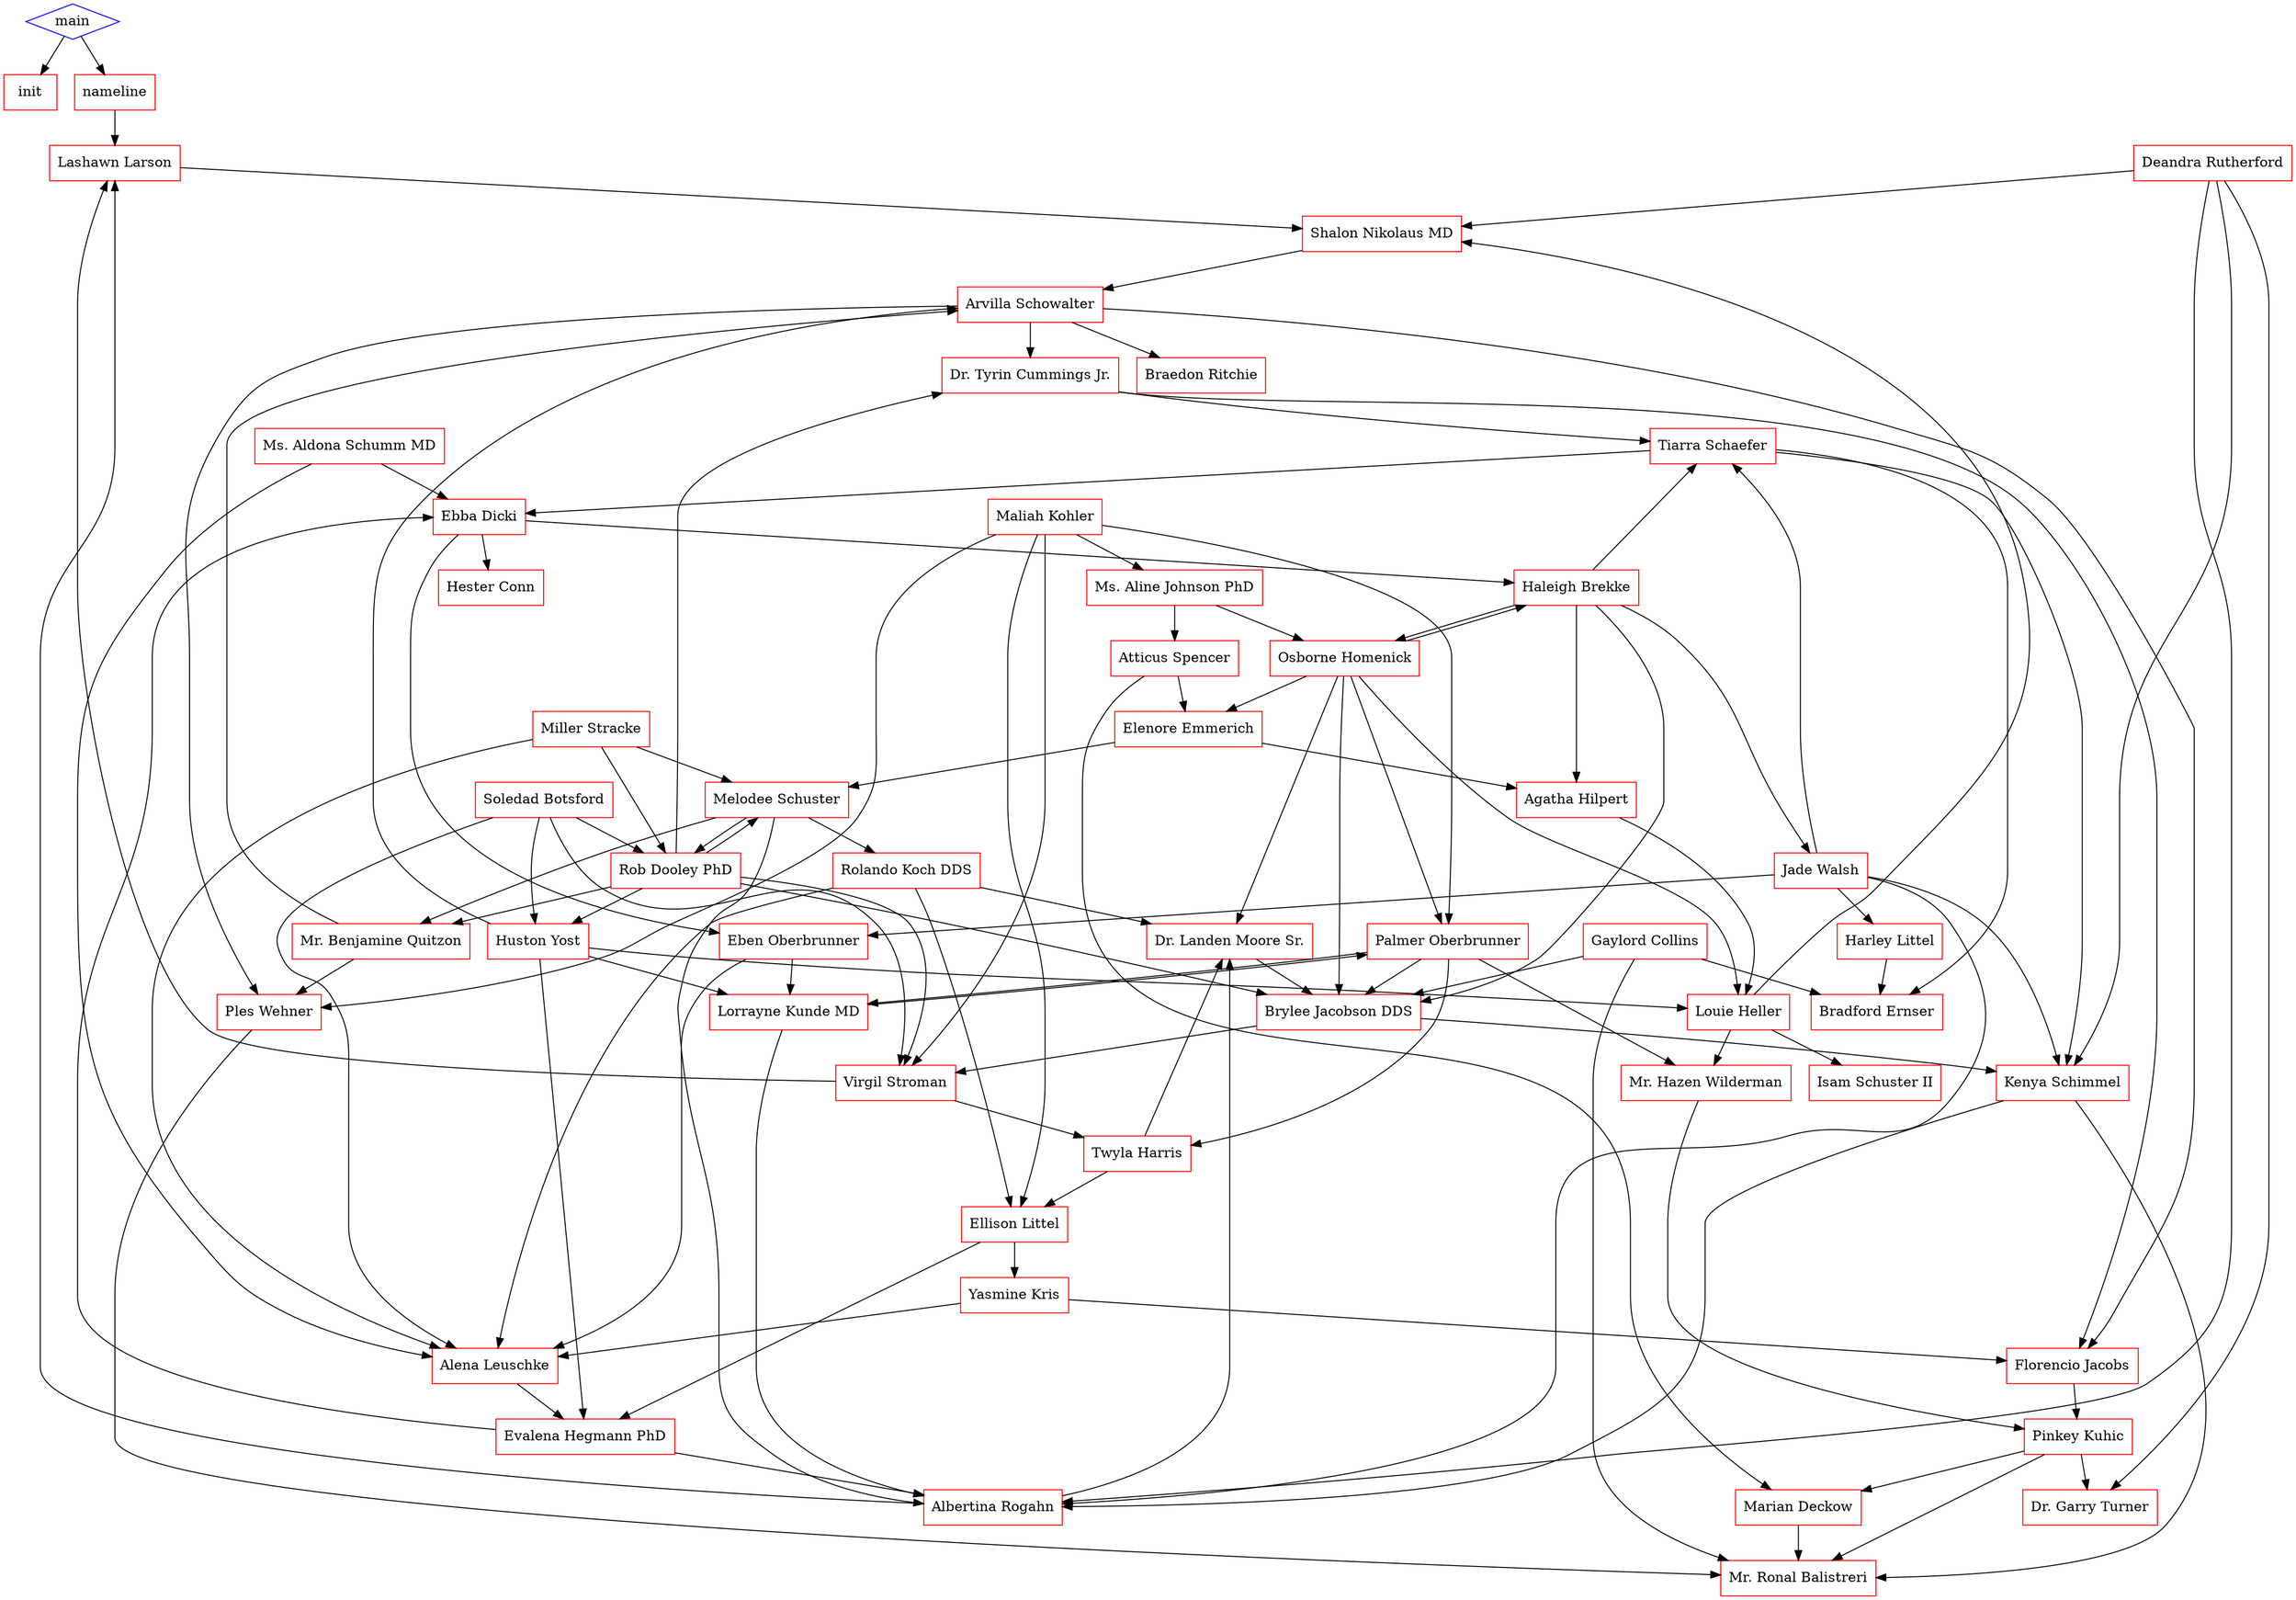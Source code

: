 digraph main{
    node[shape=box,color=red]
    main[shape=diamond,color=blue]
    
    main -> init

    main -> nameline
    nameline ->"Lashawn Larson"
    //generated
         "Lashawn Larson" -> "Shalon Nikolaus MD" 
    //the 0--48 
     "Albertina Rogahn" -> "Lashawn Larson" 
    //the 1--0 
     "Albertina Rogahn" -> "Dr. Landen Moore Sr." 
    //the 1--14 
     "Tiarra Schaefer" -> "Ebba Dicki" 
    //the 2--8 
     "Tiarra Schaefer" -> "Bradford Ernser" 
    //the 2--18 
     "Tiarra Schaefer" -> "Kenya Schimmel" 
    //the 2--31 
     "Miller Stracke" -> "Melodee Schuster" 
    //the 3--23 
     "Miller Stracke" -> "Rob Dooley PhD" 
    //the 3--24 
     "Miller Stracke" -> "Alena Leuschke" 
    //the 3--43 
     "Evalena Hegmann PhD" -> "Albertina Rogahn" 
    //the 4--1 
     "Evalena Hegmann PhD" -> "Ebba Dicki" 
    //the 4--8 
     "Ms. Aldona Schumm MD" -> "Ebba Dicki" 
    //the 5--8 
     "Ms. Aldona Schumm MD" -> "Alena Leuschke" 
    //the 5--43 
     "Palmer Oberbrunner" -> "Twyla Harris" 
    //the 6--15 
     "Palmer Oberbrunner" -> "Brylee Jacobson DDS" 
    //the 6--16 
     "Palmer Oberbrunner" -> "Mr. Hazen Wilderman" 
    //the 6--25 
     "Palmer Oberbrunner" -> "Lorrayne Kunde MD" 
    //the 6--29 
     "Florencio Jacobs" -> "Pinkey Kuhic" 
    //the 7--33 
     "Ebba Dicki" -> "Haleigh Brekke" 
    //the 8--9 
     "Ebba Dicki" -> "Hester Conn" 
    //the 8--17 
     "Ebba Dicki" -> "Eben Oberbrunner" 
    //the 8--34 
     "Haleigh Brekke" -> "Tiarra Schaefer" 
    //the 9--2 
     "Haleigh Brekke" -> "Jade Walsh" 
    //the 9--10 
     "Haleigh Brekke" -> "Brylee Jacobson DDS" 
    //the 9--16 
     "Haleigh Brekke" -> "Agatha Hilpert" 
    //the 9--32 
     "Haleigh Brekke" -> "Osborne Homenick" 
    //the 9--36 
     "Jade Walsh" -> "Albertina Rogahn" 
    //the 10--1 
     "Jade Walsh" -> "Tiarra Schaefer" 
    //the 10--2 
     "Jade Walsh" -> "Harley Littel" 
    //the 10--28 
     "Jade Walsh" -> "Kenya Schimmel" 
    //the 10--31 
     "Jade Walsh" -> "Eben Oberbrunner" 
    //the 10--34 
     "Arvilla Schowalter" -> "Florencio Jacobs" 
    //the 11--7 
     "Arvilla Schowalter" -> "Braedon Ritchie" 
    //the 11--27 
     "Arvilla Schowalter" -> "Dr. Tyrin Cummings Jr." 
    //the 11--39 
     "Arvilla Schowalter" -> "Ples Wehner" 
    //the 11--49 
     "Huston Yost" -> "Evalena Hegmann PhD" 
    //the 12--4 
     "Huston Yost" -> "Arvilla Schowalter" 
    //the 12--11 
     "Huston Yost" -> "Lorrayne Kunde MD" 
    //the 12--29 
     "Huston Yost" -> "Louie Heller" 
    //the 12--44 
     "Soledad Botsford" -> "Huston Yost" 
    //the 13--12 
     "Soledad Botsford" -> "Virgil Stroman" 
    //the 13--22 
     "Soledad Botsford" -> "Rob Dooley PhD" 
    //the 13--24 
     "Soledad Botsford" -> "Alena Leuschke" 
    //the 13--43 
     "Dr. Landen Moore Sr." -> "Brylee Jacobson DDS" 
    //the 14--16 
     "Twyla Harris" -> "Dr. Landen Moore Sr." 
    //the 15--14 
     "Twyla Harris" -> "Ellison Littel" 
    //the 15--21 
     "Brylee Jacobson DDS" -> "Virgil Stroman" 
    //the 16--22 
     "Brylee Jacobson DDS" -> "Kenya Schimmel" 
    //the 16--31 
     "Ms. Aline Johnson PhD" -> "Osborne Homenick" 
    //the 19--36 
     "Ms. Aline Johnson PhD" -> "Atticus Spencer" 
    //the 19--47 
     "Gaylord Collins" -> "Brylee Jacobson DDS" 
    //the 20--16 
     "Gaylord Collins" -> "Bradford Ernser" 
    //the 20--18 
     "Gaylord Collins" -> "Mr. Ronal Balistreri" 
    //the 20--35 
     "Ellison Littel" -> "Evalena Hegmann PhD" 
    //the 21--4 
     "Ellison Littel" -> "Yasmine Kris" 
    //the 21--42 
     "Virgil Stroman" -> "Lashawn Larson" 
    //the 22--0 
     "Virgil Stroman" -> "Twyla Harris" 
    //the 22--15 
     "Melodee Schuster" -> "Albertina Rogahn" 
    //the 23--1 
     "Melodee Schuster" -> "Rob Dooley PhD" 
    //the 23--24 
     "Melodee Schuster" -> "Mr. Benjamine Quitzon" 
    //the 23--30 
     "Melodee Schuster" -> "Rolando Koch DDS" 
    //the 23--37 
     "Rob Dooley PhD" -> "Huston Yost" 
    //the 24--12 
     "Rob Dooley PhD" -> "Brylee Jacobson DDS" 
    //the 24--16 
     "Rob Dooley PhD" -> "Virgil Stroman" 
    //the 24--22 
     "Rob Dooley PhD" -> "Melodee Schuster" 
    //the 24--23 
     "Rob Dooley PhD" -> "Mr. Benjamine Quitzon" 
    //the 24--30 
     "Rob Dooley PhD" -> "Dr. Tyrin Cummings Jr." 
    //the 24--39 
     "Mr. Hazen Wilderman" -> "Pinkey Kuhic" 
    //the 25--33 
     "Marian Deckow" -> "Mr. Ronal Balistreri" 
    //the 26--35 
     "Harley Littel" -> "Bradford Ernser" 
    //the 28--18 
     "Lorrayne Kunde MD" -> "Albertina Rogahn" 
    //the 29--1 
     "Lorrayne Kunde MD" -> "Palmer Oberbrunner" 
    //the 29--6 
     "Mr. Benjamine Quitzon" -> "Arvilla Schowalter" 
    //the 30--11 
     "Mr. Benjamine Quitzon" -> "Ples Wehner" 
    //the 30--49 
     "Kenya Schimmel" -> "Albertina Rogahn" 
    //the 31--1 
     "Kenya Schimmel" -> "Mr. Ronal Balistreri" 
    //the 31--35 
     "Agatha Hilpert" -> "Louie Heller" 
    //the 32--44 
     "Pinkey Kuhic" -> "Marian Deckow" 
    //the 33--26 
     "Pinkey Kuhic" -> "Mr. Ronal Balistreri" 
    //the 33--35 
     "Pinkey Kuhic" -> "Dr. Garry Turner" 
    //the 33--38 
     "Eben Oberbrunner" -> "Lorrayne Kunde MD" 
    //the 34--29 
     "Eben Oberbrunner" -> "Alena Leuschke" 
    //the 34--43 
     "Osborne Homenick" -> "Palmer Oberbrunner" 
    //the 36--6 
     "Osborne Homenick" -> "Haleigh Brekke" 
    //the 36--9 
     "Osborne Homenick" -> "Dr. Landen Moore Sr." 
    //the 36--14 
     "Osborne Homenick" -> "Brylee Jacobson DDS" 
    //the 36--16 
     "Osborne Homenick" -> "Elenore Emmerich" 
    //the 36--40 
     "Osborne Homenick" -> "Louie Heller" 
    //the 36--44 
     "Rolando Koch DDS" -> "Dr. Landen Moore Sr." 
    //the 37--14 
     "Rolando Koch DDS" -> "Ellison Littel" 
    //the 37--21 
     "Rolando Koch DDS" -> "Alena Leuschke" 
    //the 37--43 
     "Dr. Tyrin Cummings Jr." -> "Tiarra Schaefer" 
    //the 39--2 
     "Dr. Tyrin Cummings Jr." -> "Florencio Jacobs" 
    //the 39--7 
     "Elenore Emmerich" -> "Melodee Schuster" 
    //the 40--23 
     "Elenore Emmerich" -> "Agatha Hilpert" 
    //the 40--32 
     "Yasmine Kris" -> "Florencio Jacobs" 
    //the 42--7 
     "Yasmine Kris" -> "Alena Leuschke" 
    //the 42--43 
     "Alena Leuschke" -> "Evalena Hegmann PhD" 
    //the 43--4 
     "Louie Heller" -> "Mr. Hazen Wilderman" 
    //the 44--25 
     "Louie Heller" -> "Isam Schuster II" 
    //the 44--41 
     "Louie Heller" -> "Shalon Nikolaus MD" 
    //the 44--48 
     "Deandra Rutherford" -> "Albertina Rogahn" 
    //the 45--1 
     "Deandra Rutherford" -> "Kenya Schimmel" 
    //the 45--31 
     "Deandra Rutherford" -> "Dr. Garry Turner" 
    //the 45--38 
     "Deandra Rutherford" -> "Shalon Nikolaus MD" 
    //the 45--48 
     "Maliah Kohler" -> "Palmer Oberbrunner" 
    //the 46--6 
     "Maliah Kohler" -> "Ms. Aline Johnson PhD" 
    //the 46--19 
     "Maliah Kohler" -> "Ellison Littel" 
    //the 46--21 
     "Maliah Kohler" -> "Virgil Stroman" 
    //the 46--22 
     "Maliah Kohler" -> "Ples Wehner" 
    //the 46--49 
     "Atticus Spencer" -> "Marian Deckow" 
    //the 47--26 
     "Atticus Spencer" -> "Elenore Emmerich" 
    //the 47--40 
     "Shalon Nikolaus MD" -> "Arvilla Schowalter" 
    //the 48--11 
     "Ples Wehner" -> "Mr. Ronal Balistreri" 
    //the 49--35 

}

